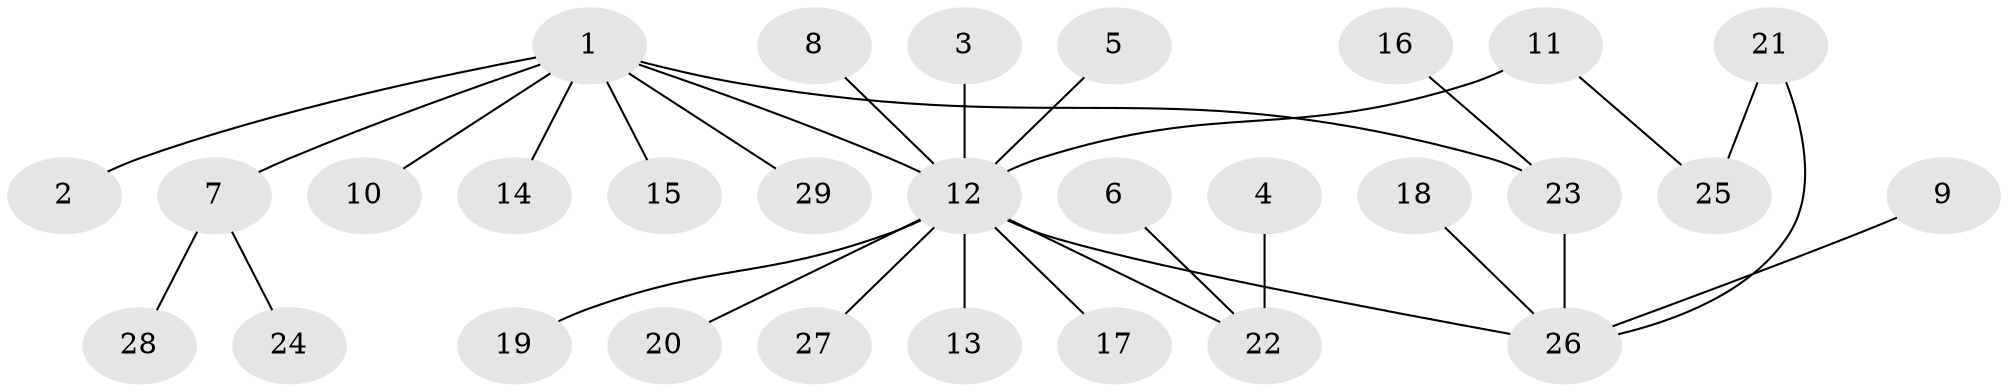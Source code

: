 // original degree distribution, {10: 0.017543859649122806, 16: 0.017543859649122806, 3: 0.12280701754385964, 2: 0.15789473684210525, 1: 0.6140350877192983, 4: 0.03508771929824561, 7: 0.017543859649122806, 5: 0.017543859649122806}
// Generated by graph-tools (version 1.1) at 2025/01/03/09/25 03:01:37]
// undirected, 29 vertices, 30 edges
graph export_dot {
graph [start="1"]
  node [color=gray90,style=filled];
  1;
  2;
  3;
  4;
  5;
  6;
  7;
  8;
  9;
  10;
  11;
  12;
  13;
  14;
  15;
  16;
  17;
  18;
  19;
  20;
  21;
  22;
  23;
  24;
  25;
  26;
  27;
  28;
  29;
  1 -- 2 [weight=1.0];
  1 -- 7 [weight=1.0];
  1 -- 10 [weight=1.0];
  1 -- 12 [weight=1.0];
  1 -- 14 [weight=1.0];
  1 -- 15 [weight=1.0];
  1 -- 23 [weight=1.0];
  1 -- 29 [weight=1.0];
  3 -- 12 [weight=1.0];
  4 -- 22 [weight=1.0];
  5 -- 12 [weight=1.0];
  6 -- 22 [weight=1.0];
  7 -- 24 [weight=1.0];
  7 -- 28 [weight=1.0];
  8 -- 12 [weight=1.0];
  9 -- 26 [weight=1.0];
  11 -- 12 [weight=2.0];
  11 -- 25 [weight=1.0];
  12 -- 13 [weight=1.0];
  12 -- 17 [weight=1.0];
  12 -- 19 [weight=1.0];
  12 -- 20 [weight=1.0];
  12 -- 22 [weight=1.0];
  12 -- 26 [weight=1.0];
  12 -- 27 [weight=1.0];
  16 -- 23 [weight=1.0];
  18 -- 26 [weight=1.0];
  21 -- 25 [weight=1.0];
  21 -- 26 [weight=1.0];
  23 -- 26 [weight=1.0];
}
